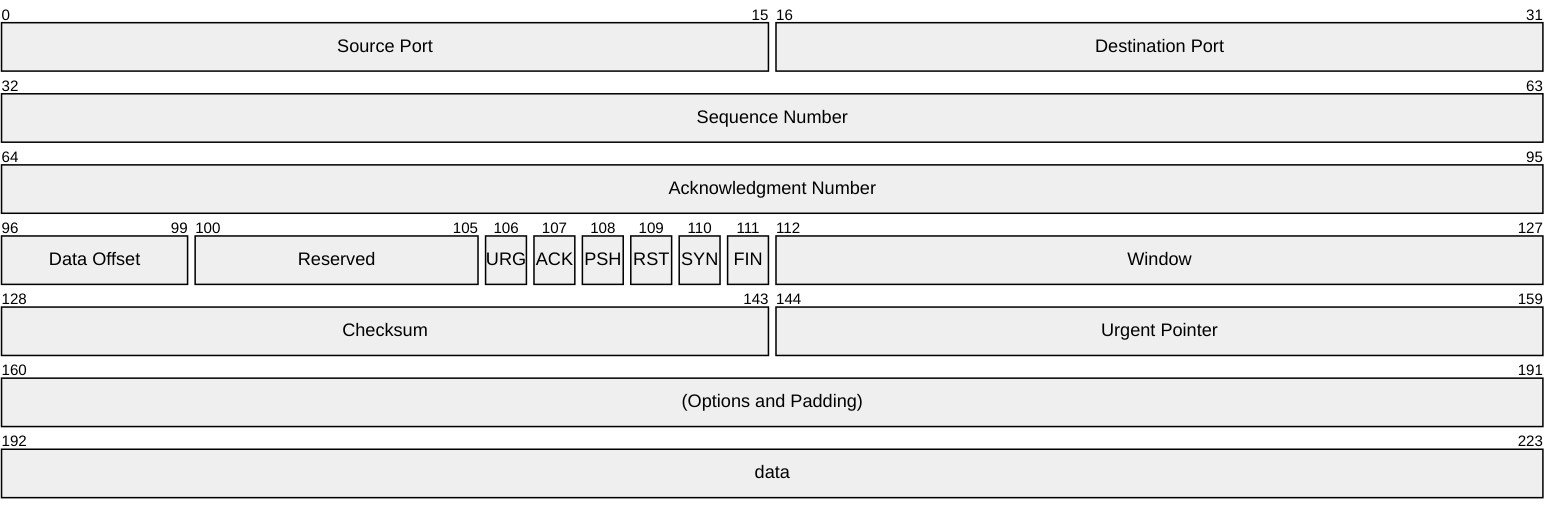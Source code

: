 packet
        0-15: "Source Port"
        16-31: "Destination Port"
        32-63: "Sequence Number"
        64-95: "Acknowledgment Number"
        96-99: "Data Offset"
        100-105: "Reserved"
        106: "URG"
        107: "ACK"
        108: "PSH"
        109: "RST"
        110: "SYN"
        111: "FIN"
        112-127: "Window"
        128-143: "Checksum"
        144-159: "Urgent Pointer"
        160-191: "(Options and Padding)"
        192-223: "data"